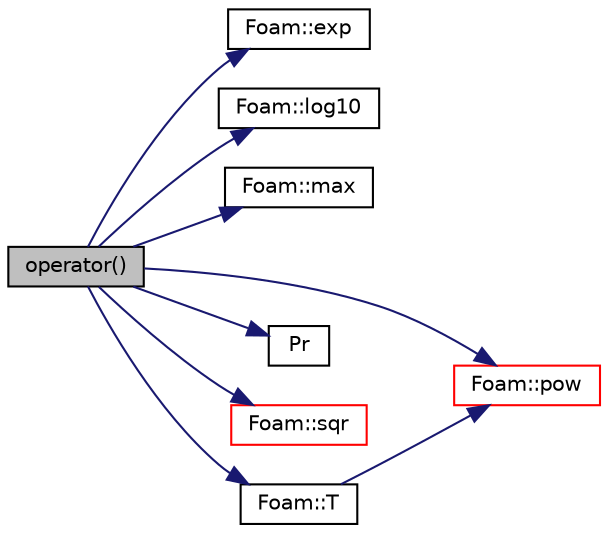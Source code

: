 digraph "operator()"
{
  bgcolor="transparent";
  edge [fontname="Helvetica",fontsize="10",labelfontname="Helvetica",labelfontsize="10"];
  node [fontname="Helvetica",fontsize="10",shape=record];
  rankdir="LR";
  Node73 [label="operator()",height=0.2,width=0.4,color="black", fillcolor="grey75", style="filled", fontcolor="black"];
  Node73 -> Node74 [color="midnightblue",fontsize="10",style="solid",fontname="Helvetica"];
  Node74 [label="Foam::exp",height=0.2,width=0.4,color="black",URL="$a21851.html#a12bca6c677fcf0977532179c3cb9bb89"];
  Node73 -> Node75 [color="midnightblue",fontsize="10",style="solid",fontname="Helvetica"];
  Node75 [label="Foam::log10",height=0.2,width=0.4,color="black",URL="$a21851.html#a58a2d0da0179f2ae967ab96f82818a3b"];
  Node73 -> Node76 [color="midnightblue",fontsize="10",style="solid",fontname="Helvetica"];
  Node76 [label="Foam::max",height=0.2,width=0.4,color="black",URL="$a21851.html#ac993e906cf2774ae77e666bc24e81733"];
  Node73 -> Node77 [color="midnightblue",fontsize="10",style="solid",fontname="Helvetica"];
  Node77 [label="Foam::pow",height=0.2,width=0.4,color="red",URL="$a21851.html#a7500c8e9d27a442adc75e287de074c7c"];
  Node73 -> Node81 [color="midnightblue",fontsize="10",style="solid",fontname="Helvetica"];
  Node81 [label="Pr",height=0.2,width=0.4,color="black",URL="$a41468.html#aeb70e6440d8d38bb6bd40b634169896a"];
  Node73 -> Node82 [color="midnightblue",fontsize="10",style="solid",fontname="Helvetica"];
  Node82 [label="Foam::sqr",height=0.2,width=0.4,color="red",URL="$a21851.html#a277dc11c581d53826ab5090b08f3b17b"];
  Node73 -> Node83 [color="midnightblue",fontsize="10",style="solid",fontname="Helvetica"];
  Node83 [label="Foam::T",height=0.2,width=0.4,color="black",URL="$a21851.html#ae57fda0abb14bb0944947c463c6e09d4"];
  Node83 -> Node77 [color="midnightblue",fontsize="10",style="solid",fontname="Helvetica"];
}
